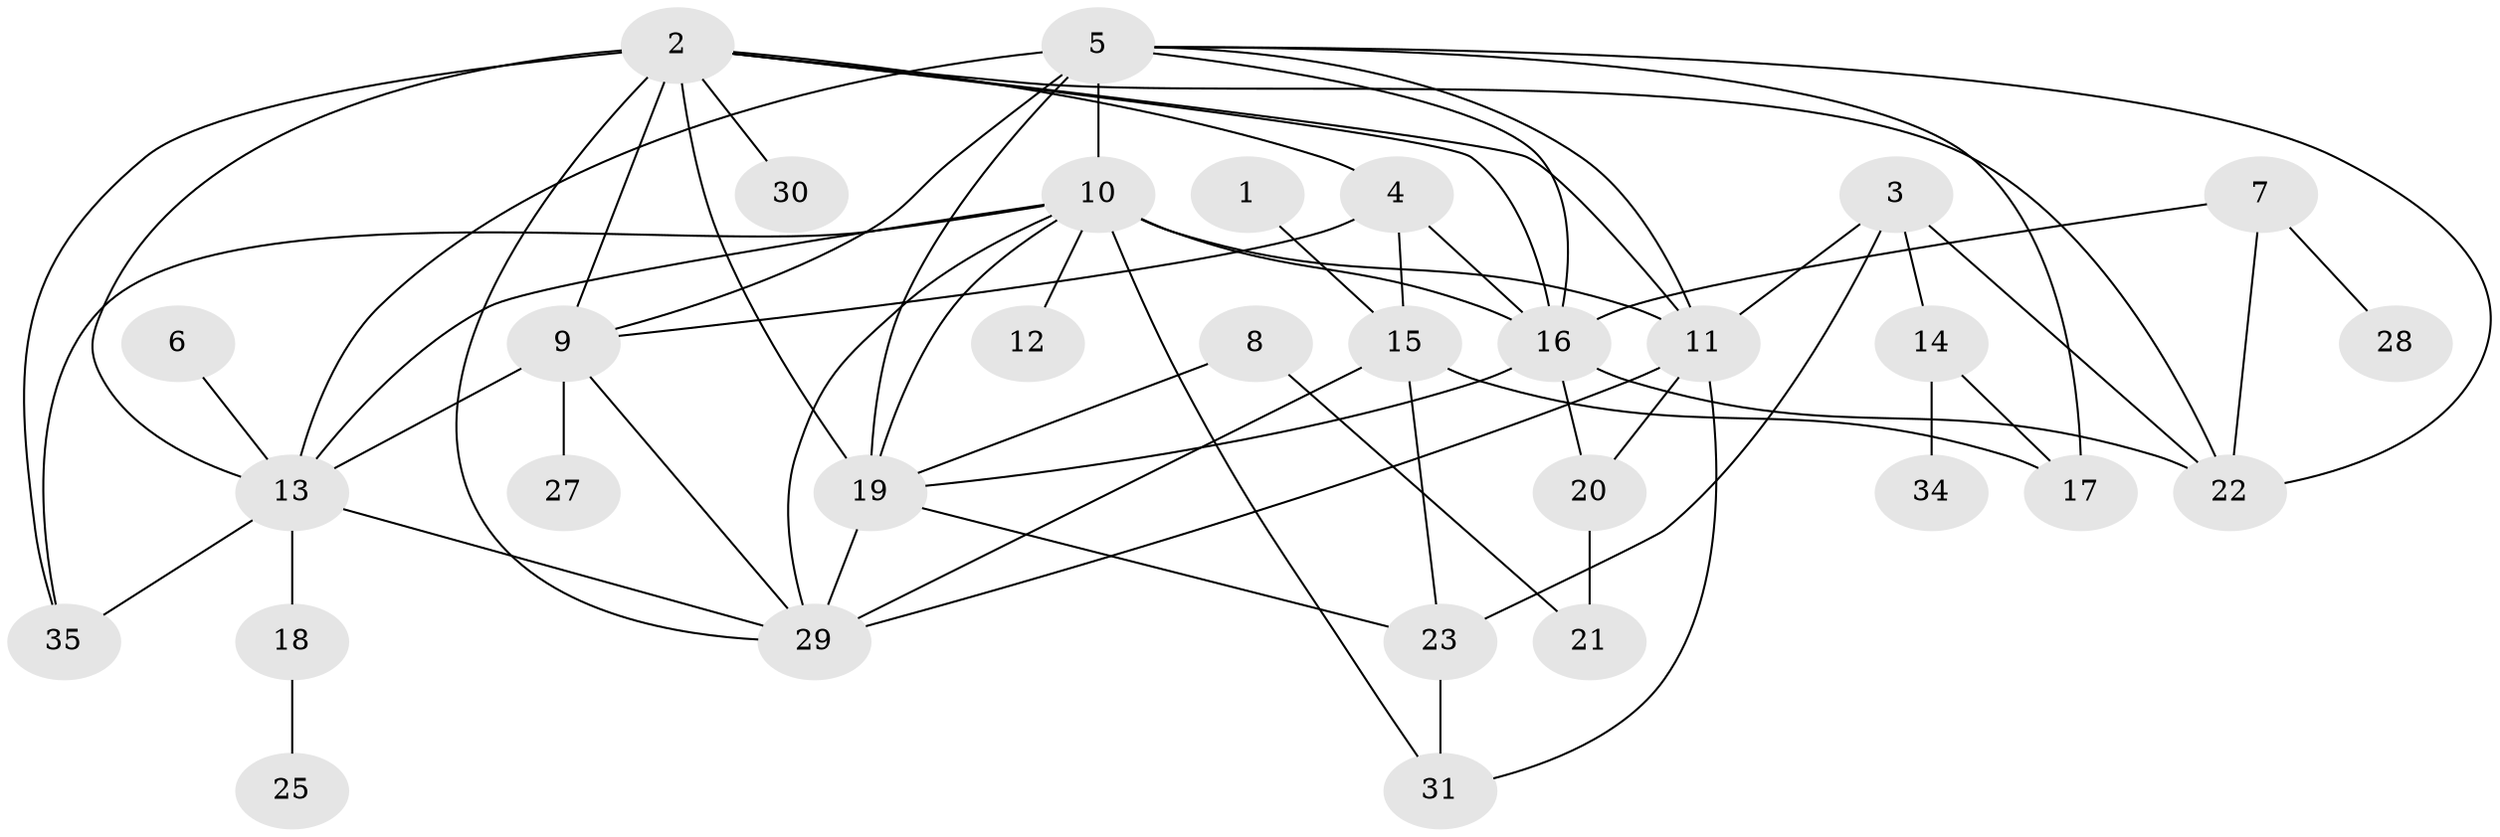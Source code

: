 // original degree distribution, {1: 0.17391304347826086, 6: 0.057971014492753624, 4: 0.18840579710144928, 2: 0.18840579710144928, 3: 0.21739130434782608, 5: 0.10144927536231885, 0: 0.043478260869565216, 7: 0.028985507246376812}
// Generated by graph-tools (version 1.1) at 2025/48/03/04/25 22:48:06]
// undirected, 31 vertices, 62 edges
graph export_dot {
  node [color=gray90,style=filled];
  1;
  2;
  3;
  4;
  5;
  6;
  7;
  8;
  9;
  10;
  11;
  12;
  13;
  14;
  15;
  16;
  17;
  18;
  19;
  20;
  21;
  22;
  23;
  25;
  27;
  28;
  29;
  30;
  31;
  34;
  35;
  1 -- 15 [weight=1.0];
  2 -- 4 [weight=1.0];
  2 -- 9 [weight=1.0];
  2 -- 11 [weight=1.0];
  2 -- 13 [weight=1.0];
  2 -- 16 [weight=1.0];
  2 -- 19 [weight=2.0];
  2 -- 22 [weight=1.0];
  2 -- 29 [weight=1.0];
  2 -- 30 [weight=1.0];
  2 -- 35 [weight=1.0];
  3 -- 11 [weight=1.0];
  3 -- 14 [weight=1.0];
  3 -- 22 [weight=1.0];
  3 -- 23 [weight=1.0];
  4 -- 9 [weight=1.0];
  4 -- 15 [weight=1.0];
  4 -- 16 [weight=1.0];
  5 -- 9 [weight=1.0];
  5 -- 10 [weight=2.0];
  5 -- 11 [weight=1.0];
  5 -- 13 [weight=1.0];
  5 -- 16 [weight=1.0];
  5 -- 17 [weight=1.0];
  5 -- 19 [weight=1.0];
  5 -- 22 [weight=1.0];
  6 -- 13 [weight=1.0];
  7 -- 16 [weight=2.0];
  7 -- 22 [weight=1.0];
  7 -- 28 [weight=1.0];
  8 -- 19 [weight=1.0];
  8 -- 21 [weight=1.0];
  9 -- 13 [weight=1.0];
  9 -- 27 [weight=2.0];
  9 -- 29 [weight=1.0];
  10 -- 11 [weight=1.0];
  10 -- 12 [weight=1.0];
  10 -- 13 [weight=1.0];
  10 -- 16 [weight=1.0];
  10 -- 19 [weight=1.0];
  10 -- 29 [weight=1.0];
  10 -- 31 [weight=1.0];
  10 -- 35 [weight=1.0];
  11 -- 20 [weight=2.0];
  11 -- 29 [weight=1.0];
  11 -- 31 [weight=1.0];
  13 -- 18 [weight=1.0];
  13 -- 29 [weight=1.0];
  13 -- 35 [weight=1.0];
  14 -- 17 [weight=1.0];
  14 -- 34 [weight=1.0];
  15 -- 17 [weight=1.0];
  15 -- 23 [weight=1.0];
  15 -- 29 [weight=1.0];
  16 -- 19 [weight=1.0];
  16 -- 20 [weight=1.0];
  16 -- 22 [weight=2.0];
  18 -- 25 [weight=1.0];
  19 -- 23 [weight=1.0];
  19 -- 29 [weight=2.0];
  20 -- 21 [weight=1.0];
  23 -- 31 [weight=1.0];
}
